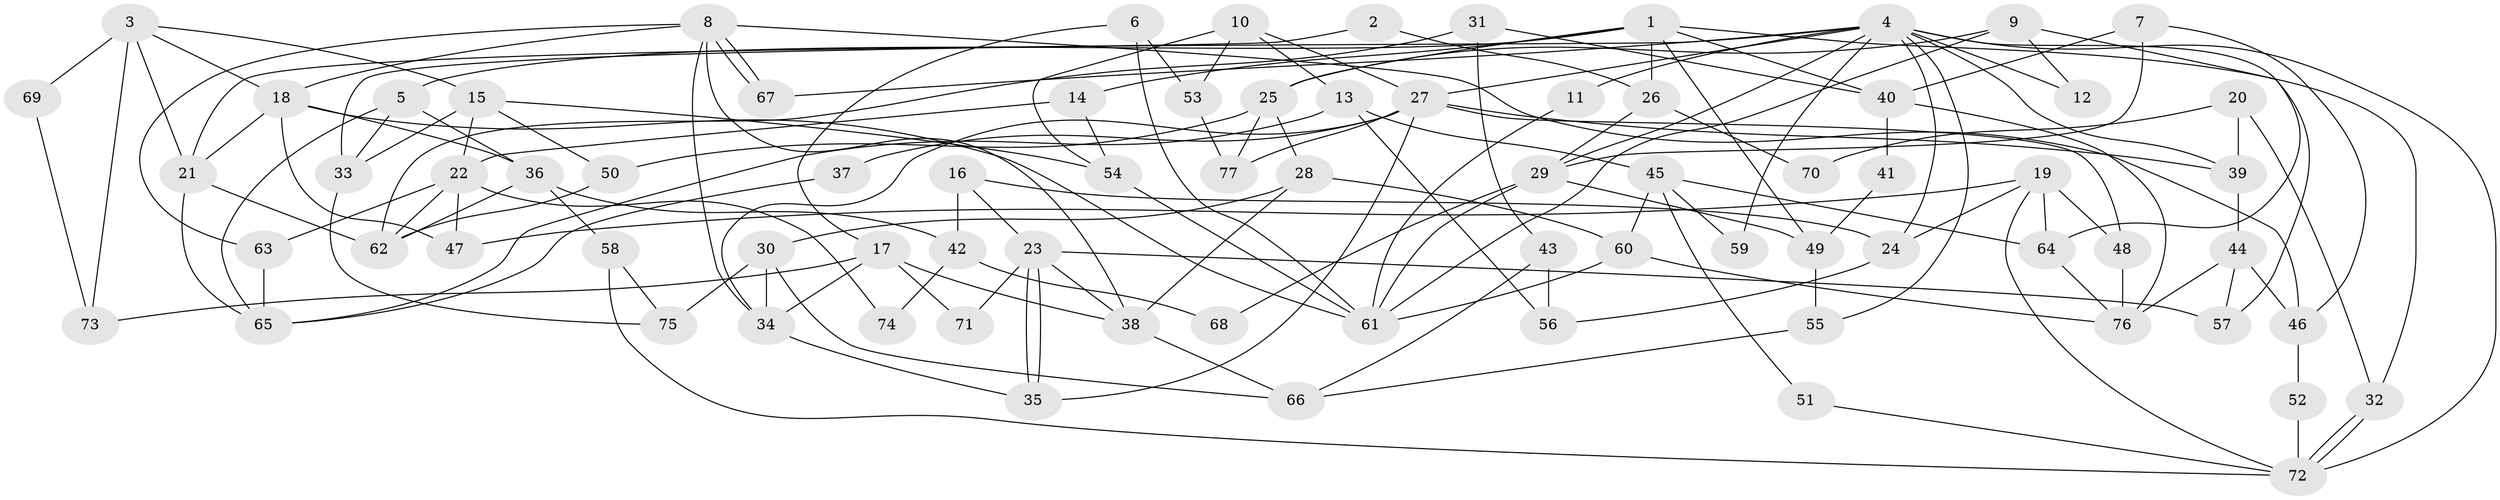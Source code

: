 // coarse degree distribution, {7: 0.08333333333333333, 2: 0.125, 17: 0.041666666666666664, 4: 0.16666666666666666, 8: 0.125, 5: 0.20833333333333334, 3: 0.08333333333333333, 9: 0.041666666666666664, 11: 0.041666666666666664, 6: 0.08333333333333333}
// Generated by graph-tools (version 1.1) at 2025/51/03/04/25 22:51:10]
// undirected, 77 vertices, 154 edges
graph export_dot {
  node [color=gray90,style=filled];
  1;
  2;
  3;
  4;
  5;
  6;
  7;
  8;
  9;
  10;
  11;
  12;
  13;
  14;
  15;
  16;
  17;
  18;
  19;
  20;
  21;
  22;
  23;
  24;
  25;
  26;
  27;
  28;
  29;
  30;
  31;
  32;
  33;
  34;
  35;
  36;
  37;
  38;
  39;
  40;
  41;
  42;
  43;
  44;
  45;
  46;
  47;
  48;
  49;
  50;
  51;
  52;
  53;
  54;
  55;
  56;
  57;
  58;
  59;
  60;
  61;
  62;
  63;
  64;
  65;
  66;
  67;
  68;
  69;
  70;
  71;
  72;
  73;
  74;
  75;
  76;
  77;
  1 -- 14;
  1 -- 49;
  1 -- 5;
  1 -- 25;
  1 -- 26;
  1 -- 32;
  1 -- 40;
  2 -- 26;
  2 -- 33;
  3 -- 15;
  3 -- 21;
  3 -- 18;
  3 -- 69;
  3 -- 73;
  4 -- 24;
  4 -- 29;
  4 -- 11;
  4 -- 12;
  4 -- 21;
  4 -- 27;
  4 -- 39;
  4 -- 55;
  4 -- 57;
  4 -- 59;
  4 -- 67;
  4 -- 72;
  5 -- 36;
  5 -- 33;
  5 -- 65;
  6 -- 61;
  6 -- 17;
  6 -- 53;
  7 -- 46;
  7 -- 40;
  7 -- 29;
  8 -- 67;
  8 -- 67;
  8 -- 18;
  8 -- 34;
  8 -- 38;
  8 -- 46;
  8 -- 63;
  9 -- 61;
  9 -- 25;
  9 -- 12;
  9 -- 64;
  10 -- 27;
  10 -- 53;
  10 -- 13;
  10 -- 54;
  11 -- 61;
  13 -- 45;
  13 -- 56;
  13 -- 65;
  14 -- 54;
  14 -- 22;
  15 -- 22;
  15 -- 54;
  15 -- 33;
  15 -- 50;
  16 -- 24;
  16 -- 23;
  16 -- 42;
  17 -- 38;
  17 -- 34;
  17 -- 71;
  17 -- 73;
  18 -- 21;
  18 -- 36;
  18 -- 47;
  18 -- 61;
  19 -- 72;
  19 -- 47;
  19 -- 24;
  19 -- 48;
  19 -- 64;
  20 -- 32;
  20 -- 39;
  20 -- 70;
  21 -- 65;
  21 -- 62;
  22 -- 62;
  22 -- 63;
  22 -- 47;
  22 -- 74;
  23 -- 57;
  23 -- 35;
  23 -- 35;
  23 -- 38;
  23 -- 71;
  24 -- 56;
  25 -- 50;
  25 -- 28;
  25 -- 77;
  26 -- 29;
  26 -- 70;
  27 -- 34;
  27 -- 35;
  27 -- 37;
  27 -- 39;
  27 -- 48;
  27 -- 77;
  28 -- 38;
  28 -- 30;
  28 -- 60;
  29 -- 61;
  29 -- 49;
  29 -- 68;
  30 -- 34;
  30 -- 66;
  30 -- 75;
  31 -- 40;
  31 -- 62;
  31 -- 43;
  32 -- 72;
  32 -- 72;
  33 -- 75;
  34 -- 35;
  36 -- 58;
  36 -- 42;
  36 -- 62;
  37 -- 65;
  38 -- 66;
  39 -- 44;
  40 -- 76;
  40 -- 41;
  41 -- 49;
  42 -- 68;
  42 -- 74;
  43 -- 66;
  43 -- 56;
  44 -- 76;
  44 -- 46;
  44 -- 57;
  45 -- 60;
  45 -- 64;
  45 -- 51;
  45 -- 59;
  46 -- 52;
  48 -- 76;
  49 -- 55;
  50 -- 62;
  51 -- 72;
  52 -- 72;
  53 -- 77;
  54 -- 61;
  55 -- 66;
  58 -- 75;
  58 -- 72;
  60 -- 76;
  60 -- 61;
  63 -- 65;
  64 -- 76;
  69 -- 73;
}
